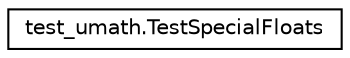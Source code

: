 digraph "Graphical Class Hierarchy"
{
 // LATEX_PDF_SIZE
  edge [fontname="Helvetica",fontsize="10",labelfontname="Helvetica",labelfontsize="10"];
  node [fontname="Helvetica",fontsize="10",shape=record];
  rankdir="LR";
  Node0 [label="test_umath.TestSpecialFloats",height=0.2,width=0.4,color="black", fillcolor="white", style="filled",URL="$classtest__umath_1_1TestSpecialFloats.html",tooltip=" "];
}
